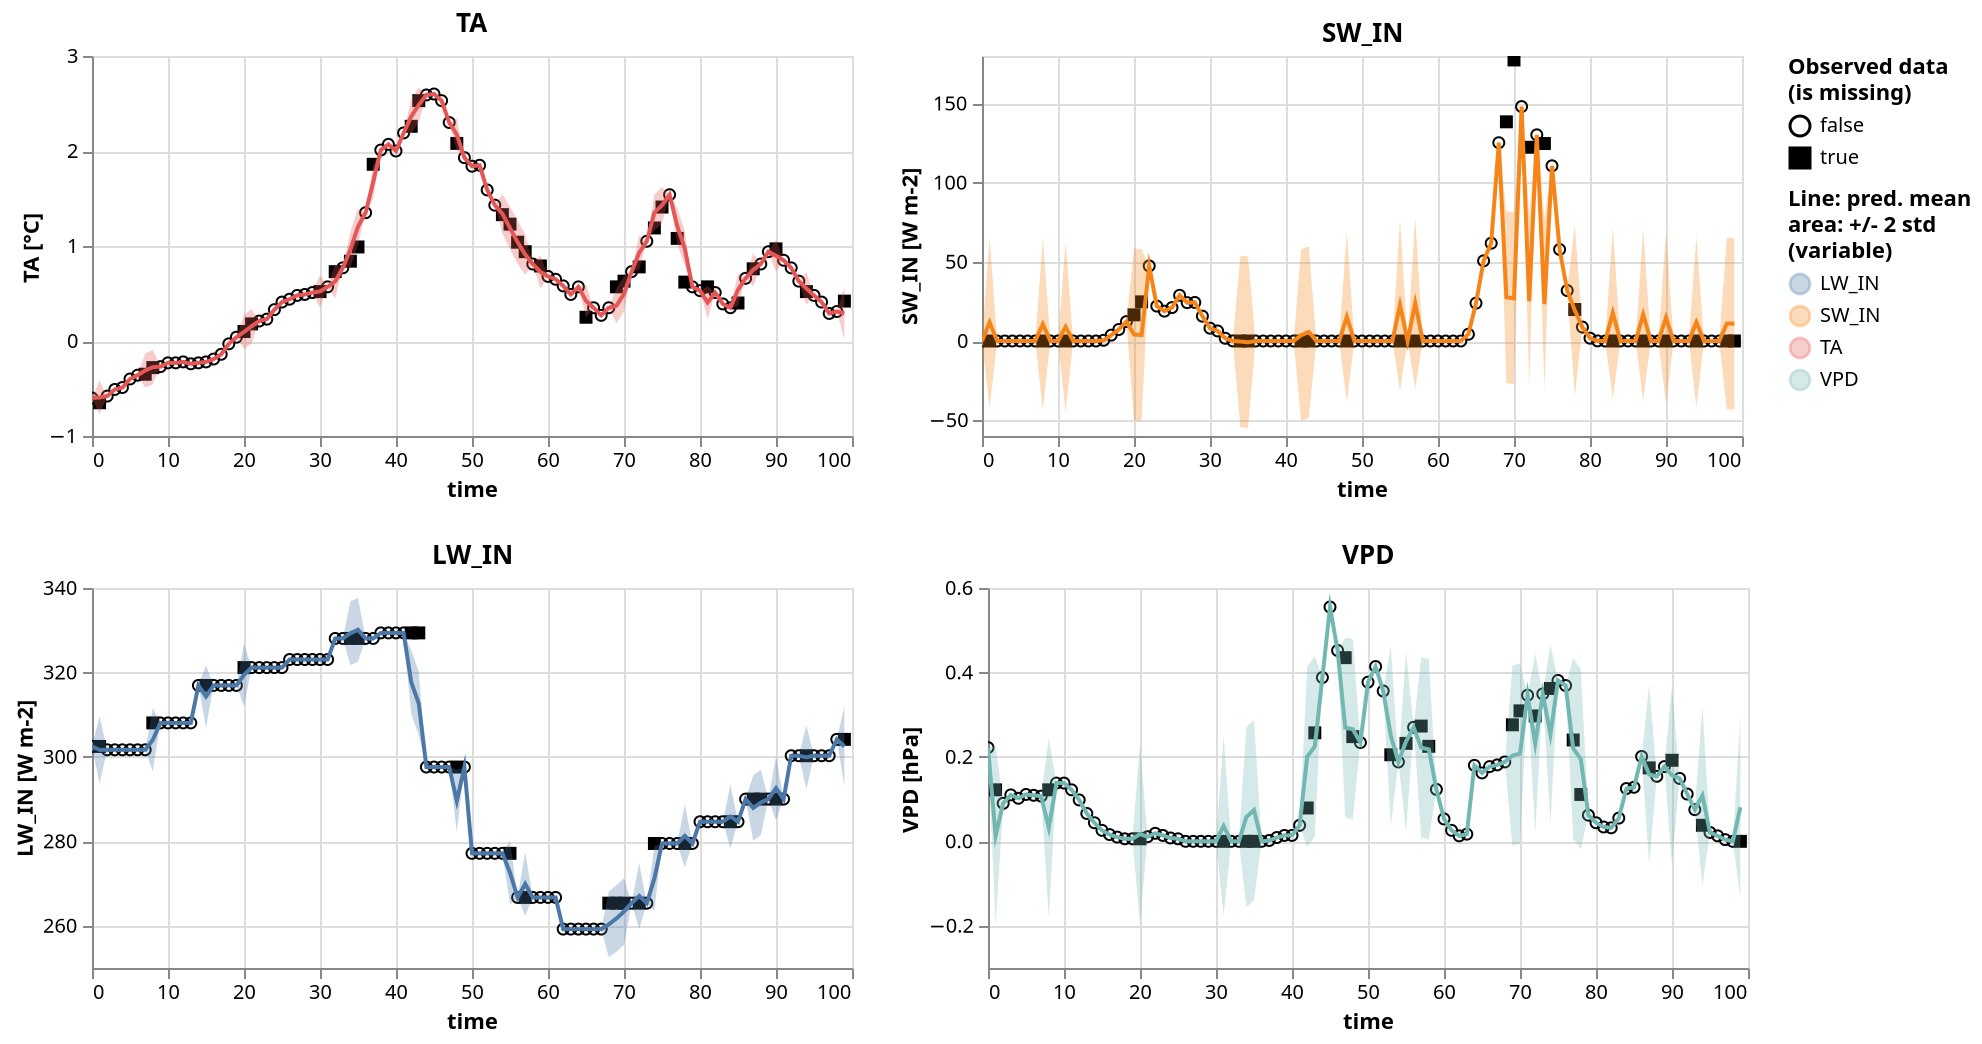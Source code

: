 {"config": {"view": {"continuousWidth": 400, "continuousHeight": 300}}, "vconcat": [{"hconcat": [{"layer": [{"data": {"name": "data-7ddb6c8acd69d0bebb81220e9917bc9d"}, "mark": {"type": "point", "color": "black", "fillOpacity": 1, "strokeWidth": 1}, "encoding": {"fill": {"field": "is_missing", "legend": {"title": ["Observed data", "(is missing)"]}, "scale": {"range": ["#ffffff00", "black"]}, "type": "nominal"}, "shape": {"field": "is_missing", "type": "nominal"}, "x": {"field": "time", "type": "quantitative"}, "y": {"field": "value", "scale": {"zero": false}, "title": "TA [\u00b0C]", "type": "quantitative"}}}, {"layer": [{"mark": "errorband", "encoding": {"color": {"field": "variable", "legend": {"title": ["Line: pred. mean", "area: +/- 2 std", "(variable)"]}, "type": "nominal"}, "tooltip": [{"field": "std", "format": ".4", "type": "quantitative"}, {"field": "mean", "format": ".4", "type": "quantitative"}], "x": {"field": "time", "type": "quantitative"}, "y": {"field": "err_low", "scale": {"zero": false}, "title": "TA [\u00b0C]", "type": "quantitative"}, "y2": {"field": "err_high"}}, "height": 190, "transform": [{"calculate": "datum.mean - 2 * datum.std", "as": "err_low"}, {"calculate": "datum.mean + 2 * datum.std", "as": "err_high"}], "width": 380}, {"mark": "line", "encoding": {"color": {"field": "variable", "type": "nominal"}, "x": {"field": "time", "type": "quantitative"}, "y": {"field": "mean", "scale": {"zero": false}, "title": "TA [\u00b0C]", "type": "quantitative"}}, "selection": {"selector001": {"type": "interval", "bind": "scales", "encodings": ["x"]}}, "title": "TA"}], "data": {"name": "data-5b43a2b4093a61d96d6438f6bebdde5a"}}]}, {"layer": [{"data": {"name": "data-13d9a1913e7d5ca0e6daa2743d9035ec"}, "mark": {"type": "point", "color": "black", "fillOpacity": 1, "strokeWidth": 1}, "encoding": {"fill": {"field": "is_missing", "legend": {"title": ["Observed data", "(is missing)"]}, "scale": {"range": ["#ffffff00", "black"]}, "type": "nominal"}, "shape": {"field": "is_missing", "type": "nominal"}, "x": {"field": "time", "type": "quantitative"}, "y": {"field": "value", "scale": {"zero": false}, "title": "SW_IN [W m-2]", "type": "quantitative"}}}, {"layer": [{"mark": "errorband", "encoding": {"color": {"field": "variable", "legend": {"title": ["Line: pred. mean", "area: +/- 2 std", "(variable)"]}, "type": "nominal"}, "tooltip": [{"field": "std", "format": ".4", "type": "quantitative"}, {"field": "mean", "format": ".4", "type": "quantitative"}], "x": {"field": "time", "type": "quantitative"}, "y": {"field": "err_low", "scale": {"zero": false}, "title": "SW_IN [W m-2]", "type": "quantitative"}, "y2": {"field": "err_high"}}, "height": 190, "transform": [{"calculate": "datum.mean - 2 * datum.std", "as": "err_low"}, {"calculate": "datum.mean + 2 * datum.std", "as": "err_high"}], "width": 380}, {"mark": "line", "encoding": {"color": {"field": "variable", "type": "nominal"}, "x": {"field": "time", "type": "quantitative"}, "y": {"field": "mean", "scale": {"zero": false}, "title": "SW_IN [W m-2]", "type": "quantitative"}}, "selection": {"selector001": {"type": "interval", "bind": "scales", "encodings": ["x"]}}, "title": "SW_IN"}], "data": {"name": "data-0ae4d94bfbe0b3571c0a032dc430d8b4"}}]}]}, {"hconcat": [{"layer": [{"data": {"name": "data-0cfc44eb3d661ca894f25d35aa89f513"}, "mark": {"type": "point", "color": "black", "fillOpacity": 1, "strokeWidth": 1}, "encoding": {"fill": {"field": "is_missing", "legend": {"title": ["Observed data", "(is missing)"]}, "scale": {"range": ["#ffffff00", "black"]}, "type": "nominal"}, "shape": {"field": "is_missing", "type": "nominal"}, "x": {"field": "time", "type": "quantitative"}, "y": {"field": "value", "scale": {"zero": false}, "title": "LW_IN [W m-2]", "type": "quantitative"}}}, {"layer": [{"mark": "errorband", "encoding": {"color": {"field": "variable", "legend": {"title": ["Line: pred. mean", "area: +/- 2 std", "(variable)"]}, "type": "nominal"}, "tooltip": [{"field": "std", "format": ".4", "type": "quantitative"}, {"field": "mean", "format": ".4", "type": "quantitative"}], "x": {"field": "time", "type": "quantitative"}, "y": {"field": "err_low", "scale": {"zero": false}, "title": "LW_IN [W m-2]", "type": "quantitative"}, "y2": {"field": "err_high"}}, "height": 190, "transform": [{"calculate": "datum.mean - 2 * datum.std", "as": "err_low"}, {"calculate": "datum.mean + 2 * datum.std", "as": "err_high"}], "width": 380}, {"mark": "line", "encoding": {"color": {"field": "variable", "type": "nominal"}, "x": {"field": "time", "type": "quantitative"}, "y": {"field": "mean", "scale": {"zero": false}, "title": "LW_IN [W m-2]", "type": "quantitative"}}, "selection": {"selector001": {"type": "interval", "bind": "scales", "encodings": ["x"]}}, "title": "LW_IN"}], "data": {"name": "data-d11eae1355aedaed77dc4459a0767d97"}}]}, {"layer": [{"data": {"name": "data-633214945d49f06f7ae3fda4bafecde0"}, "mark": {"type": "point", "color": "black", "fillOpacity": 1, "strokeWidth": 1}, "encoding": {"fill": {"field": "is_missing", "legend": {"title": ["Observed data", "(is missing)"]}, "scale": {"range": ["#ffffff00", "black"]}, "type": "nominal"}, "shape": {"field": "is_missing", "type": "nominal"}, "x": {"field": "time", "type": "quantitative"}, "y": {"field": "value", "scale": {"zero": false}, "title": "VPD [hPa]", "type": "quantitative"}}}, {"layer": [{"mark": "errorband", "encoding": {"color": {"field": "variable", "legend": {"title": ["Line: pred. mean", "area: +/- 2 std", "(variable)"]}, "type": "nominal"}, "tooltip": [{"field": "std", "format": ".4", "type": "quantitative"}, {"field": "mean", "format": ".4", "type": "quantitative"}], "x": {"field": "time", "type": "quantitative"}, "y": {"field": "err_low", "scale": {"zero": false}, "title": "VPD [hPa]", "type": "quantitative"}, "y2": {"field": "err_high"}}, "height": 190, "transform": [{"calculate": "datum.mean - 2 * datum.std", "as": "err_low"}, {"calculate": "datum.mean + 2 * datum.std", "as": "err_high"}], "width": 380}, {"mark": "line", "encoding": {"color": {"field": "variable", "type": "nominal"}, "x": {"field": "time", "type": "quantitative"}, "y": {"field": "mean", "scale": {"zero": false}, "title": "VPD [hPa]", "type": "quantitative"}}, "selection": {"selector001": {"type": "interval", "bind": "scales", "encodings": ["x"]}}, "title": "VPD"}], "data": {"name": "data-2ba75caa391ef66da4ace74c1d6a53d8"}}]}]}, {"hconcat": []}, {"hconcat": []}, {"hconcat": []}, {"hconcat": []}, {"hconcat": []}, {"hconcat": []}, {"hconcat": []}, {"hconcat": []}, {"hconcat": []}, {"hconcat": []}, {"hconcat": []}, {"hconcat": []}, {"hconcat": []}, {"hconcat": []}, {"hconcat": []}, {"hconcat": []}, {"hconcat": []}, {"hconcat": []}, {"hconcat": []}, {"hconcat": []}, {"hconcat": []}, {"hconcat": []}, {"hconcat": []}, {"hconcat": []}, {"hconcat": []}, {"hconcat": []}, {"hconcat": []}, {"hconcat": []}, {"hconcat": []}, {"hconcat": []}, {"hconcat": []}, {"hconcat": []}, {"hconcat": []}, {"hconcat": []}, {"hconcat": []}, {"hconcat": []}, {"hconcat": []}, {"hconcat": []}, {"hconcat": []}, {"hconcat": []}, {"hconcat": []}, {"hconcat": []}, {"hconcat": []}, {"hconcat": []}, {"hconcat": []}, {"hconcat": []}, {"hconcat": []}, {"hconcat": []}, {"hconcat": []}, {"hconcat": []}, {"hconcat": []}, {"hconcat": []}, {"hconcat": []}, {"hconcat": []}, {"hconcat": []}, {"hconcat": []}, {"hconcat": []}, {"hconcat": []}, {"hconcat": []}, {"hconcat": []}, {"hconcat": []}, {"hconcat": []}, {"hconcat": []}, {"hconcat": []}, {"hconcat": []}, {"hconcat": []}, {"hconcat": []}, {"hconcat": []}, {"hconcat": []}, {"hconcat": []}, {"hconcat": []}, {"hconcat": []}, {"hconcat": []}, {"hconcat": []}, {"hconcat": []}, {"hconcat": []}, {"hconcat": []}, {"hconcat": []}, {"hconcat": []}, {"hconcat": []}, {"hconcat": []}, {"hconcat": []}, {"hconcat": []}, {"hconcat": []}, {"hconcat": []}, {"hconcat": []}, {"hconcat": []}, {"hconcat": []}, {"hconcat": []}, {"hconcat": []}, {"hconcat": []}, {"hconcat": []}, {"hconcat": []}, {"hconcat": []}, {"hconcat": []}, {"hconcat": []}, {"hconcat": []}, {"hconcat": []}, {"hconcat": []}, {"hconcat": []}, {"hconcat": []}, {"hconcat": []}, {"hconcat": []}, {"hconcat": []}, {"hconcat": []}, {"hconcat": []}, {"hconcat": []}, {"hconcat": []}, {"hconcat": []}, {"hconcat": []}, {"hconcat": []}, {"hconcat": []}, {"hconcat": []}, {"hconcat": []}, {"hconcat": []}, {"hconcat": []}, {"hconcat": []}, {"hconcat": []}, {"hconcat": []}, {"hconcat": []}, {"hconcat": []}, {"hconcat": []}, {"hconcat": []}, {"hconcat": []}, {"hconcat": []}, {"hconcat": []}, {"hconcat": []}, {"hconcat": []}, {"hconcat": []}, {"hconcat": []}, {"hconcat": []}, {"hconcat": []}, {"hconcat": []}, {"hconcat": []}, {"hconcat": []}, {"hconcat": []}, {"hconcat": []}, {"hconcat": []}, {"hconcat": []}, {"hconcat": []}, {"hconcat": []}, {"hconcat": []}, {"hconcat": []}, {"hconcat": []}, {"hconcat": []}, {"hconcat": []}, {"hconcat": []}, {"hconcat": []}, {"hconcat": []}, {"hconcat": []}, {"hconcat": []}, {"hconcat": []}, {"hconcat": []}, {"hconcat": []}, {"hconcat": []}, {"hconcat": []}, {"hconcat": []}, {"hconcat": []}, {"hconcat": []}, {"hconcat": []}, {"hconcat": []}, {"hconcat": []}, {"hconcat": []}, {"hconcat": []}, {"hconcat": []}, {"hconcat": []}, {"hconcat": []}, {"hconcat": []}, {"hconcat": []}, {"hconcat": []}, {"hconcat": []}, {"hconcat": []}, {"hconcat": []}, {"hconcat": []}, {"hconcat": []}, {"hconcat": []}, {"hconcat": []}, {"hconcat": []}, {"hconcat": []}, {"hconcat": []}, {"hconcat": []}, {"hconcat": []}, {"hconcat": []}, {"hconcat": []}, {"hconcat": []}, {"hconcat": []}, {"hconcat": []}, {"hconcat": []}, {"hconcat": []}, {"hconcat": []}, {"hconcat": []}, {"hconcat": []}, {"hconcat": []}, {"hconcat": []}, {"hconcat": []}, {"hconcat": []}, {"hconcat": []}, {"hconcat": []}], "$schema": "https://vega.github.io/schema/vega-lite/v4.17.0.json", "datasets": {"data-7ddb6c8acd69d0bebb81220e9917bc9d": [{"time": 0.0, "variable": "TA", "value": -0.6, "is_missing": false}, {"time": 1.0, "variable": "TA", "value": -0.65, "is_missing": true}, {"time": 2.0, "variable": "TA", "value": -0.58, "is_missing": false}, {"time": 3.0, "variable": "TA", "value": -0.51, "is_missing": false}, {"time": 4.0, "variable": "TA", "value": -0.49, "is_missing": false}, {"time": 5.0, "variable": "TA", "value": -0.4, "is_missing": false}, {"time": 6.0, "variable": "TA", "value": -0.36, "is_missing": false}, {"time": 7.0, "variable": "TA", "value": -0.35, "is_missing": true}, {"time": 8.0, "variable": "TA", "value": -0.28, "is_missing": true}, {"time": 9.0, "variable": "TA", "value": -0.27, "is_missing": false}, {"time": 10.0, "variable": "TA", "value": -0.23, "is_missing": false}, {"time": 11.0, "variable": "TA", "value": -0.23, "is_missing": false}, {"time": 12.0, "variable": "TA", "value": -0.22, "is_missing": false}, {"time": 13.0, "variable": "TA", "value": -0.24, "is_missing": false}, {"time": 14.0, "variable": "TA", "value": -0.23, "is_missing": false}, {"time": 15.0, "variable": "TA", "value": -0.22, "is_missing": false}, {"time": 16.0, "variable": "TA", "value": -0.19, "is_missing": false}, {"time": 17.0, "variable": "TA", "value": -0.14, "is_missing": false}, {"time": 18.0, "variable": "TA", "value": -0.03, "is_missing": false}, {"time": 19.0, "variable": "TA", "value": 0.04, "is_missing": false}, {"time": 20.0, "variable": "TA", "value": 0.1, "is_missing": true}, {"time": 21.0, "variable": "TA", "value": 0.18, "is_missing": true}, {"time": 22.0, "variable": "TA", "value": 0.21, "is_missing": false}, {"time": 23.0, "variable": "TA", "value": 0.23, "is_missing": false}, {"time": 24.0, "variable": "TA", "value": 0.33, "is_missing": false}, {"time": 25.0, "variable": "TA", "value": 0.41, "is_missing": false}, {"time": 26.0, "variable": "TA", "value": 0.44, "is_missing": false}, {"time": 27.0, "variable": "TA", "value": 0.48, "is_missing": false}, {"time": 28.0, "variable": "TA", "value": 0.49, "is_missing": false}, {"time": 29.0, "variable": "TA", "value": 0.51, "is_missing": false}, {"time": 30.0, "variable": "TA", "value": 0.52, "is_missing": true}, {"time": 31.0, "variable": "TA", "value": 0.57, "is_missing": false}, {"time": 32.0, "variable": "TA", "value": 0.73, "is_missing": true}, {"time": 33.0, "variable": "TA", "value": 0.77, "is_missing": false}, {"time": 34.0, "variable": "TA", "value": 0.84, "is_missing": true}, {"time": 35.0, "variable": "TA", "value": 0.99, "is_missing": true}, {"time": 36.0, "variable": "TA", "value": 1.35, "is_missing": false}, {"time": 37.0, "variable": "TA", "value": 1.86, "is_missing": true}, {"time": 38.0, "variable": "TA", "value": 2.01, "is_missing": false}, {"time": 39.0, "variable": "TA", "value": 2.07, "is_missing": false}, {"time": 40.0, "variable": "TA", "value": 2.0, "is_missing": false}, {"time": 41.0, "variable": "TA", "value": 2.19, "is_missing": false}, {"time": 42.0, "variable": "TA", "value": 2.26, "is_missing": true}, {"time": 43.0, "variable": "TA", "value": 2.53, "is_missing": true}, {"time": 44.0, "variable": "TA", "value": 2.59, "is_missing": false}, {"time": 45.0, "variable": "TA", "value": 2.6, "is_missing": false}, {"time": 46.0, "variable": "TA", "value": 2.53, "is_missing": false}, {"time": 47.0, "variable": "TA", "value": 2.3, "is_missing": false}, {"time": 48.0, "variable": "TA", "value": 2.08, "is_missing": true}, {"time": 49.0, "variable": "TA", "value": 1.93, "is_missing": false}, {"time": 50.0, "variable": "TA", "value": 1.84, "is_missing": false}, {"time": 51.0, "variable": "TA", "value": 1.85, "is_missing": false}, {"time": 52.0, "variable": "TA", "value": 1.59, "is_missing": false}, {"time": 53.0, "variable": "TA", "value": 1.43, "is_missing": false}, {"time": 54.0, "variable": "TA", "value": 1.33, "is_missing": true}, {"time": 55.0, "variable": "TA", "value": 1.23, "is_missing": true}, {"time": 56.0, "variable": "TA", "value": 1.04, "is_missing": true}, {"time": 57.0, "variable": "TA", "value": 0.94, "is_missing": true}, {"time": 58.0, "variable": "TA", "value": 0.81, "is_missing": false}, {"time": 59.0, "variable": "TA", "value": 0.79, "is_missing": true}, {"time": 60.0, "variable": "TA", "value": 0.68, "is_missing": false}, {"time": 61.0, "variable": "TA", "value": 0.65, "is_missing": false}, {"time": 62.0, "variable": "TA", "value": 0.58, "is_missing": false}, {"time": 63.0, "variable": "TA", "value": 0.49, "is_missing": false}, {"time": 64.0, "variable": "TA", "value": 0.57, "is_missing": false}, {"time": 65.0, "variable": "TA", "value": 0.25, "is_missing": true}, {"time": 66.0, "variable": "TA", "value": 0.35, "is_missing": false}, {"time": 67.0, "variable": "TA", "value": 0.27, "is_missing": false}, {"time": 68.0, "variable": "TA", "value": 0.35, "is_missing": false}, {"time": 69.0, "variable": "TA", "value": 0.57, "is_missing": true}, {"time": 70.0, "variable": "TA", "value": 0.63, "is_missing": true}, {"time": 71.0, "variable": "TA", "value": 0.73, "is_missing": false}, {"time": 72.0, "variable": "TA", "value": 0.78, "is_missing": true}, {"time": 73.0, "variable": "TA", "value": 1.05, "is_missing": false}, {"time": 74.0, "variable": "TA", "value": 1.19, "is_missing": true}, {"time": 75.0, "variable": "TA", "value": 1.41, "is_missing": true}, {"time": 76.0, "variable": "TA", "value": 1.54, "is_missing": false}, {"time": 77.0, "variable": "TA", "value": 1.08, "is_missing": true}, {"time": 78.0, "variable": "TA", "value": 0.62, "is_missing": true}, {"time": 79.0, "variable": "TA", "value": 0.57, "is_missing": false}, {"time": 80.0, "variable": "TA", "value": 0.53, "is_missing": false}, {"time": 81.0, "variable": "TA", "value": 0.57, "is_missing": true}, {"time": 82.0, "variable": "TA", "value": 0.51, "is_missing": false}, {"time": 83.0, "variable": "TA", "value": 0.39, "is_missing": false}, {"time": 84.0, "variable": "TA", "value": 0.35, "is_missing": false}, {"time": 85.0, "variable": "TA", "value": 0.4, "is_missing": true}, {"time": 86.0, "variable": "TA", "value": 0.66, "is_missing": false}, {"time": 87.0, "variable": "TA", "value": 0.76, "is_missing": true}, {"time": 88.0, "variable": "TA", "value": 0.81, "is_missing": false}, {"time": 89.0, "variable": "TA", "value": 0.94, "is_missing": false}, {"time": 90.0, "variable": "TA", "value": 0.97, "is_missing": true}, {"time": 91.0, "variable": "TA", "value": 0.85, "is_missing": false}, {"time": 92.0, "variable": "TA", "value": 0.77, "is_missing": false}, {"time": 93.0, "variable": "TA", "value": 0.63, "is_missing": false}, {"time": 94.0, "variable": "TA", "value": 0.52, "is_missing": true}, {"time": 95.0, "variable": "TA", "value": 0.48, "is_missing": false}, {"time": 96.0, "variable": "TA", "value": 0.41, "is_missing": false}, {"time": 97.0, "variable": "TA", "value": 0.29, "is_missing": false}, {"time": 98.0, "variable": "TA", "value": 0.31, "is_missing": false}, {"time": 99.0, "variable": "TA", "value": 0.42, "is_missing": true}], "data-5b43a2b4093a61d96d6438f6bebdde5a": [{"time": 0.0, "variable": "TA", "mean": -0.6, "std": null}, {"time": 2.0, "variable": "TA", "mean": -0.58, "std": null}, {"time": 3.0, "variable": "TA", "mean": -0.51, "std": null}, {"time": 4.0, "variable": "TA", "mean": -0.49, "std": null}, {"time": 5.0, "variable": "TA", "mean": -0.4, "std": null}, {"time": 6.0, "variable": "TA", "mean": -0.36, "std": null}, {"time": 9.0, "variable": "TA", "mean": -0.27, "std": null}, {"time": 10.0, "variable": "TA", "mean": -0.23, "std": null}, {"time": 12.0, "variable": "TA", "mean": -0.22, "std": null}, {"time": 13.0, "variable": "TA", "mean": -0.24, "std": null}, {"time": 14.0, "variable": "TA", "mean": -0.23, "std": null}, {"time": 16.0, "variable": "TA", "mean": -0.19, "std": null}, {"time": 17.0, "variable": "TA", "mean": -0.14, "std": null}, {"time": 18.0, "variable": "TA", "mean": -0.03, "std": null}, {"time": 19.0, "variable": "TA", "mean": 0.04, "std": null}, {"time": 22.0, "variable": "TA", "mean": 0.21, "std": null}, {"time": 23.0, "variable": "TA", "mean": 0.23, "std": null}, {"time": 24.0, "variable": "TA", "mean": 0.33, "std": null}, {"time": 25.0, "variable": "TA", "mean": 0.41, "std": null}, {"time": 26.0, "variable": "TA", "mean": 0.44, "std": null}, {"time": 27.0, "variable": "TA", "mean": 0.48, "std": null}, {"time": 28.0, "variable": "TA", "mean": 0.49, "std": null}, {"time": 29.0, "variable": "TA", "mean": 0.51, "std": null}, {"time": 33.0, "variable": "TA", "mean": 0.77, "std": null}, {"time": 36.0, "variable": "TA", "mean": 1.35, "std": null}, {"time": 38.0, "variable": "TA", "mean": 2.01, "std": null}, {"time": 39.0, "variable": "TA", "mean": 2.07, "std": null}, {"time": 40.0, "variable": "TA", "mean": 2.0, "std": null}, {"time": 41.0, "variable": "TA", "mean": 2.19, "std": null}, {"time": 44.0, "variable": "TA", "mean": 2.59, "std": null}, {"time": 45.0, "variable": "TA", "mean": 2.6, "std": null}, {"time": 46.0, "variable": "TA", "mean": 2.53, "std": null}, {"time": 49.0, "variable": "TA", "mean": 1.93, "std": null}, {"time": 50.0, "variable": "TA", "mean": 1.84, "std": null}, {"time": 51.0, "variable": "TA", "mean": 1.85, "std": null}, {"time": 52.0, "variable": "TA", "mean": 1.59, "std": null}, {"time": 60.0, "variable": "TA", "mean": 0.68, "std": null}, {"time": 61.0, "variable": "TA", "mean": 0.65, "std": null}, {"time": 62.0, "variable": "TA", "mean": 0.58, "std": null}, {"time": 63.0, "variable": "TA", "mean": 0.49, "std": null}, {"time": 64.0, "variable": "TA", "mean": 0.57, "std": null}, {"time": 66.0, "variable": "TA", "mean": 0.35, "std": null}, {"time": 67.0, "variable": "TA", "mean": 0.27, "std": null}, {"time": 71.0, "variable": "TA", "mean": 0.73, "std": null}, {"time": 73.0, "variable": "TA", "mean": 1.05, "std": null}, {"time": 76.0, "variable": "TA", "mean": 1.54, "std": null}, {"time": 79.0, "variable": "TA", "mean": 0.57, "std": null}, {"time": 80.0, "variable": "TA", "mean": 0.53, "std": null}, {"time": 82.0, "variable": "TA", "mean": 0.51, "std": null}, {"time": 86.0, "variable": "TA", "mean": 0.66, "std": null}, {"time": 89.0, "variable": "TA", "mean": 0.94, "std": null}, {"time": 91.0, "variable": "TA", "mean": 0.85, "std": null}, {"time": 92.0, "variable": "TA", "mean": 0.77, "std": null}, {"time": 93.0, "variable": "TA", "mean": 0.63, "std": null}, {"time": 95.0, "variable": "TA", "mean": 0.48, "std": null}, {"time": 96.0, "variable": "TA", "mean": 0.41, "std": null}, {"time": 97.0, "variable": "TA", "mean": 0.29, "std": null}, {"time": 1.0, "variable": "TA", "mean": -0.5946496725082397, "std": 0.08959794044494629}, {"time": 7.0, "variable": "TA", "mean": -0.310651957988739, "std": 0.09070253372192383}, {"time": 8.0, "variable": "TA", "mean": -0.2754446864128113, "std": 0.09047571569681168}, {"time": 11.0, "variable": "TA", "mean": -0.23000001907348633, "std": 0.0}, {"time": 15.0, "variable": "TA", "mean": -0.21999996900558472, "std": 0.0}, {"time": 20.0, "variable": "TA", "mean": 0.09505301713943481, "std": 0.09026407450437546}, {"time": 21.0, "variable": "TA", "mean": 0.1554652452468872, "std": 0.09027198702096939}, {"time": 30.0, "variable": "TA", "mean": 0.5218348503112793, "std": 0.08758135885000229}, {"time": 31.0, "variable": "TA", "mean": 0.5699999928474426, "std": 0.0}, {"time": 32.0, "variable": "TA", "mean": 0.6269514560699463, "std": 0.09025464951992035}, {"time": 34.0, "variable": "TA", "mean": 0.9628274440765381, "std": 0.09424548596143723}, {"time": 35.0, "variable": "TA", "mean": 1.2035808563232422, "std": 0.09432799369096756}, {"time": 37.0, "variable": "TA", "mean": 1.6742703914642334, "std": 0.08887828886508942}, {"time": 42.0, "variable": "TA", "mean": 2.362741470336914, "std": 0.09099273383617401}, {"time": 43.0, "variable": "TA", "mean": 2.486705780029297, "std": 0.09101731330156326}, {"time": 47.0, "variable": "TA", "mean": 2.299999952316284, "std": 0.0}, {"time": 48.0, "variable": "TA", "mean": 2.1726632118225098, "std": 0.08605282008647919}, {"time": 53.0, "variable": "TA", "mean": 1.4299999475479126, "std": 0.0}, {"time": 54.0, "variable": "TA", "mean": 1.3393869400024414, "std": 0.1032206267118454}, {"time": 55.0, "variable": "TA", "mean": 1.1885249614715576, "std": 0.1128954142332077}, {"time": 56.0, "variable": "TA", "mean": 1.0408682823181152, "std": 0.11420127749443054}, {"time": 57.0, "variable": "TA", "mean": 0.9103684425354004, "std": 0.10689529031515121}, {"time": 58.0, "variable": "TA", "mean": 0.8100000023841858, "std": 0.0}, {"time": 59.0, "variable": "TA", "mean": 0.7277389168739319, "std": 0.08899091929197311}, {"time": 65.0, "variable": "TA", "mean": 0.4224695861339569, "std": 0.08611928671598434}, {"time": 68.0, "variable": "TA", "mean": 0.3499999940395355, "std": 0.0}, {"time": 69.0, "variable": "TA", "mean": 0.37105032801628113, "std": 0.09210439771413803}, {"time": 70.0, "variable": "TA", "mean": 0.49582603573799133, "std": 0.09387731552124023}, {"time": 72.0, "variable": "TA", "mean": 0.9294683933258057, "std": 0.09122162312269211}, {"time": 74.0, "variable": "TA", "mean": 1.3526015281677246, "std": 0.09465751051902771}, {"time": 75.0, "variable": "TA", "mean": 1.4299719333648682, "std": 0.09603846818208694}, {"time": 77.0, "variable": "TA", "mean": 1.2100939750671387, "std": 0.09462790936231613}, {"time": 78.0, "variable": "TA", "mean": 0.972995400428772, "std": 0.09190469980239868}, {"time": 81.0, "variable": "TA", "mean": 0.40536218881607056, "std": 0.08599993586540222}, {"time": 83.0, "variable": "TA", "mean": 0.38999998569488525, "std": 0.0}, {"time": 84.0, "variable": "TA", "mean": 0.3499999940395355, "std": 0.0}, {"time": 85.0, "variable": "TA", "mean": 0.5392221212387085, "std": 0.0876099169254303}, {"time": 87.0, "variable": "TA", "mean": 0.7490594387054443, "std": 0.08777337521314621}, {"time": 88.0, "variable": "TA", "mean": 0.8100000023841858, "std": 0.0}, {"time": 90.0, "variable": "TA", "mean": 0.896609902381897, "std": 0.08600720018148422}, {"time": 94.0, "variable": "TA", "mean": 0.5518884062767029, "std": 0.08633171766996384}, {"time": 98.0, "variable": "TA", "mean": 0.3100000023841858, "std": 0.0}, {"time": 99.0, "variable": "TA", "mean": 0.2908896803855896, "std": 0.1381641924381256}], "data-13d9a1913e7d5ca0e6daa2743d9035ec": [{"time": 0.0, "variable": "SW_IN", "value": 0.0, "is_missing": false}, {"time": 1.0, "variable": "SW_IN", "value": 0.0, "is_missing": true}, {"time": 2.0, "variable": "SW_IN", "value": 0.0, "is_missing": false}, {"time": 3.0, "variable": "SW_IN", "value": 0.0, "is_missing": false}, {"time": 4.0, "variable": "SW_IN", "value": 0.0, "is_missing": false}, {"time": 5.0, "variable": "SW_IN", "value": 0.0, "is_missing": false}, {"time": 6.0, "variable": "SW_IN", "value": 0.0, "is_missing": false}, {"time": 7.0, "variable": "SW_IN", "value": 0.0, "is_missing": false}, {"time": 8.0, "variable": "SW_IN", "value": 0.0, "is_missing": true}, {"time": 9.0, "variable": "SW_IN", "value": 0.0, "is_missing": false}, {"time": 10.0, "variable": "SW_IN", "value": 0.0, "is_missing": false}, {"time": 11.0, "variable": "SW_IN", "value": 0.0, "is_missing": true}, {"time": 12.0, "variable": "SW_IN", "value": 0.0, "is_missing": false}, {"time": 13.0, "variable": "SW_IN", "value": 0.0, "is_missing": false}, {"time": 14.0, "variable": "SW_IN", "value": 0.0, "is_missing": false}, {"time": 15.0, "variable": "SW_IN", "value": 0.0, "is_missing": false}, {"time": 16.0, "variable": "SW_IN", "value": 0.45, "is_missing": false}, {"time": 17.0, "variable": "SW_IN", "value": 3.7, "is_missing": false}, {"time": 18.0, "variable": "SW_IN", "value": 7.26, "is_missing": false}, {"time": 19.0, "variable": "SW_IN", "value": 12.24, "is_missing": false}, {"time": 20.0, "variable": "SW_IN", "value": 16.51, "is_missing": true}, {"time": 21.0, "variable": "SW_IN", "value": 24.73, "is_missing": true}, {"time": 22.0, "variable": "SW_IN", "value": 47.42, "is_missing": false}, {"time": 23.0, "variable": "SW_IN", "value": 22.05, "is_missing": false}, {"time": 24.0, "variable": "SW_IN", "value": 18.86, "is_missing": false}, {"time": 25.0, "variable": "SW_IN", "value": 21.1, "is_missing": false}, {"time": 26.0, "variable": "SW_IN", "value": 28.87, "is_missing": false}, {"time": 27.0, "variable": "SW_IN", "value": 24.22, "is_missing": false}, {"time": 28.0, "variable": "SW_IN", "value": 24.35, "is_missing": false}, {"time": 29.0, "variable": "SW_IN", "value": 15.68, "is_missing": false}, {"time": 30.0, "variable": "SW_IN", "value": 8.09, "is_missing": false}, {"time": 31.0, "variable": "SW_IN", "value": 6.37, "is_missing": false}, {"time": 32.0, "variable": "SW_IN", "value": 1.72, "is_missing": false}, {"time": 33.0, "variable": "SW_IN", "value": 0.06, "is_missing": false}, {"time": 34.0, "variable": "SW_IN", "value": 0.0, "is_missing": true}, {"time": 35.0, "variable": "SW_IN", "value": 0.0, "is_missing": true}, {"time": 36.0, "variable": "SW_IN", "value": 0.0, "is_missing": false}, {"time": 37.0, "variable": "SW_IN", "value": 0.0, "is_missing": false}, {"time": 38.0, "variable": "SW_IN", "value": 0.0, "is_missing": false}, {"time": 39.0, "variable": "SW_IN", "value": 0.0, "is_missing": false}, {"time": 40.0, "variable": "SW_IN", "value": 0.0, "is_missing": false}, {"time": 41.0, "variable": "SW_IN", "value": 0.0, "is_missing": false}, {"time": 42.0, "variable": "SW_IN", "value": 0.0, "is_missing": true}, {"time": 43.0, "variable": "SW_IN", "value": 0.0, "is_missing": true}, {"time": 44.0, "variable": "SW_IN", "value": 0.0, "is_missing": false}, {"time": 45.0, "variable": "SW_IN", "value": 0.0, "is_missing": false}, {"time": 46.0, "variable": "SW_IN", "value": 0.0, "is_missing": false}, {"time": 47.0, "variable": "SW_IN", "value": 0.0, "is_missing": false}, {"time": 48.0, "variable": "SW_IN", "value": 0.0, "is_missing": true}, {"time": 49.0, "variable": "SW_IN", "value": 0.0, "is_missing": false}, {"time": 50.0, "variable": "SW_IN", "value": 0.0, "is_missing": false}, {"time": 51.0, "variable": "SW_IN", "value": 0.0, "is_missing": false}, {"time": 52.0, "variable": "SW_IN", "value": 0.0, "is_missing": false}, {"time": 53.0, "variable": "SW_IN", "value": 0.0, "is_missing": false}, {"time": 54.0, "variable": "SW_IN", "value": 0.0, "is_missing": false}, {"time": 55.0, "variable": "SW_IN", "value": 0.0, "is_missing": true}, {"time": 56.0, "variable": "SW_IN", "value": 0.0, "is_missing": false}, {"time": 57.0, "variable": "SW_IN", "value": 0.0, "is_missing": true}, {"time": 58.0, "variable": "SW_IN", "value": 0.0, "is_missing": false}, {"time": 59.0, "variable": "SW_IN", "value": 0.0, "is_missing": false}, {"time": 60.0, "variable": "SW_IN", "value": 0.0, "is_missing": false}, {"time": 61.0, "variable": "SW_IN", "value": 0.0, "is_missing": false}, {"time": 62.0, "variable": "SW_IN", "value": 0.0, "is_missing": false}, {"time": 63.0, "variable": "SW_IN", "value": 0.0, "is_missing": false}, {"time": 64.0, "variable": "SW_IN", "value": 4.27, "is_missing": false}, {"time": 65.0, "variable": "SW_IN", "value": 23.9, "is_missing": false}, {"time": 66.0, "variable": "SW_IN", "value": 50.61, "is_missing": false}, {"time": 67.0, "variable": "SW_IN", "value": 61.76, "is_missing": false}, {"time": 68.0, "variable": "SW_IN", "value": 125.24, "is_missing": false}, {"time": 69.0, "variable": "SW_IN", "value": 138.43, "is_missing": true}, {"time": 70.0, "variable": "SW_IN", "value": 177.5, "is_missing": true}, {"time": 71.0, "variable": "SW_IN", "value": 148.06, "is_missing": false}, {"time": 72.0, "variable": "SW_IN", "value": 122.37, "is_missing": true}, {"time": 73.0, "variable": "SW_IN", "value": 130.21, "is_missing": false}, {"time": 74.0, "variable": "SW_IN", "value": 124.73, "is_missing": true}, {"time": 75.0, "variable": "SW_IN", "value": 110.65, "is_missing": false}, {"time": 76.0, "variable": "SW_IN", "value": 57.81, "is_missing": false}, {"time": 77.0, "variable": "SW_IN", "value": 31.87, "is_missing": false}, {"time": 78.0, "variable": "SW_IN", "value": 19.89, "is_missing": true}, {"time": 79.0, "variable": "SW_IN", "value": 8.8, "is_missing": false}, {"time": 80.0, "variable": "SW_IN", "value": 1.78, "is_missing": false}, {"time": 81.0, "variable": "SW_IN", "value": 0.06, "is_missing": false}, {"time": 82.0, "variable": "SW_IN", "value": 0.0, "is_missing": false}, {"time": 83.0, "variable": "SW_IN", "value": 0.0, "is_missing": true}, {"time": 84.0, "variable": "SW_IN", "value": 0.0, "is_missing": false}, {"time": 85.0, "variable": "SW_IN", "value": 0.0, "is_missing": false}, {"time": 86.0, "variable": "SW_IN", "value": 0.0, "is_missing": false}, {"time": 87.0, "variable": "SW_IN", "value": 0.0, "is_missing": true}, {"time": 88.0, "variable": "SW_IN", "value": 0.0, "is_missing": false}, {"time": 89.0, "variable": "SW_IN", "value": 0.0, "is_missing": false}, {"time": 90.0, "variable": "SW_IN", "value": 0.0, "is_missing": true}, {"time": 91.0, "variable": "SW_IN", "value": 0.0, "is_missing": false}, {"time": 92.0, "variable": "SW_IN", "value": 0.0, "is_missing": false}, {"time": 93.0, "variable": "SW_IN", "value": 0.0, "is_missing": false}, {"time": 94.0, "variable": "SW_IN", "value": 0.0, "is_missing": true}, {"time": 95.0, "variable": "SW_IN", "value": 0.0, "is_missing": false}, {"time": 96.0, "variable": "SW_IN", "value": 0.0, "is_missing": false}, {"time": 97.0, "variable": "SW_IN", "value": 0.0, "is_missing": false}, {"time": 98.0, "variable": "SW_IN", "value": 0.0, "is_missing": true}, {"time": 99.0, "variable": "SW_IN", "value": 0.0, "is_missing": true}], "data-0ae4d94bfbe0b3571c0a032dc430d8b4": [{"time": 0.0, "variable": "SW_IN", "mean": 0.0, "std": null}, {"time": 2.0, "variable": "SW_IN", "mean": 0.0, "std": null}, {"time": 3.0, "variable": "SW_IN", "mean": 0.0, "std": null}, {"time": 4.0, "variable": "SW_IN", "mean": 0.0, "std": null}, {"time": 5.0, "variable": "SW_IN", "mean": 0.0, "std": null}, {"time": 6.0, "variable": "SW_IN", "mean": 0.0, "std": null}, {"time": 9.0, "variable": "SW_IN", "mean": 0.0, "std": null}, {"time": 10.0, "variable": "SW_IN", "mean": 0.0, "std": null}, {"time": 12.0, "variable": "SW_IN", "mean": 0.0, "std": null}, {"time": 13.0, "variable": "SW_IN", "mean": 0.0, "std": null}, {"time": 14.0, "variable": "SW_IN", "mean": 0.0, "std": null}, {"time": 16.0, "variable": "SW_IN", "mean": 0.45, "std": null}, {"time": 17.0, "variable": "SW_IN", "mean": 3.7, "std": null}, {"time": 18.0, "variable": "SW_IN", "mean": 7.26, "std": null}, {"time": 19.0, "variable": "SW_IN", "mean": 12.24, "std": null}, {"time": 22.0, "variable": "SW_IN", "mean": 47.42, "std": null}, {"time": 23.0, "variable": "SW_IN", "mean": 22.05, "std": null}, {"time": 24.0, "variable": "SW_IN", "mean": 18.86, "std": null}, {"time": 25.0, "variable": "SW_IN", "mean": 21.1, "std": null}, {"time": 26.0, "variable": "SW_IN", "mean": 28.87, "std": null}, {"time": 27.0, "variable": "SW_IN", "mean": 24.22, "std": null}, {"time": 28.0, "variable": "SW_IN", "mean": 24.35, "std": null}, {"time": 29.0, "variable": "SW_IN", "mean": 15.68, "std": null}, {"time": 33.0, "variable": "SW_IN", "mean": 0.06, "std": null}, {"time": 36.0, "variable": "SW_IN", "mean": 0.0, "std": null}, {"time": 38.0, "variable": "SW_IN", "mean": 0.0, "std": null}, {"time": 39.0, "variable": "SW_IN", "mean": 0.0, "std": null}, {"time": 40.0, "variable": "SW_IN", "mean": 0.0, "std": null}, {"time": 41.0, "variable": "SW_IN", "mean": 0.0, "std": null}, {"time": 44.0, "variable": "SW_IN", "mean": 0.0, "std": null}, {"time": 45.0, "variable": "SW_IN", "mean": 0.0, "std": null}, {"time": 46.0, "variable": "SW_IN", "mean": 0.0, "std": null}, {"time": 49.0, "variable": "SW_IN", "mean": 0.0, "std": null}, {"time": 50.0, "variable": "SW_IN", "mean": 0.0, "std": null}, {"time": 51.0, "variable": "SW_IN", "mean": 0.0, "std": null}, {"time": 52.0, "variable": "SW_IN", "mean": 0.0, "std": null}, {"time": 60.0, "variable": "SW_IN", "mean": 0.0, "std": null}, {"time": 61.0, "variable": "SW_IN", "mean": 0.0, "std": null}, {"time": 62.0, "variable": "SW_IN", "mean": 0.0, "std": null}, {"time": 63.0, "variable": "SW_IN", "mean": 0.0, "std": null}, {"time": 64.0, "variable": "SW_IN", "mean": 4.27, "std": null}, {"time": 66.0, "variable": "SW_IN", "mean": 50.61, "std": null}, {"time": 67.0, "variable": "SW_IN", "mean": 61.76, "std": null}, {"time": 71.0, "variable": "SW_IN", "mean": 148.06, "std": null}, {"time": 73.0, "variable": "SW_IN", "mean": 130.21, "std": null}, {"time": 76.0, "variable": "SW_IN", "mean": 57.81, "std": null}, {"time": 79.0, "variable": "SW_IN", "mean": 8.8, "std": null}, {"time": 80.0, "variable": "SW_IN", "mean": 1.78, "std": null}, {"time": 82.0, "variable": "SW_IN", "mean": 0.0, "std": null}, {"time": 86.0, "variable": "SW_IN", "mean": 0.0, "std": null}, {"time": 89.0, "variable": "SW_IN", "mean": 0.0, "std": null}, {"time": 91.0, "variable": "SW_IN", "mean": 0.0, "std": null}, {"time": 92.0, "variable": "SW_IN", "mean": 0.0, "std": null}, {"time": 93.0, "variable": "SW_IN", "mean": 0.0, "std": null}, {"time": 95.0, "variable": "SW_IN", "mean": 0.0, "std": null}, {"time": 96.0, "variable": "SW_IN", "mean": 0.0, "std": null}, {"time": 97.0, "variable": "SW_IN", "mean": 0.0, "std": null}, {"time": 1.0, "variable": "SW_IN", "mean": 11.772954940795898, "std": 27.103673934936523}, {"time": 7.0, "variable": "SW_IN", "mean": 0.0, "std": 0.0}, {"time": 8.0, "variable": "SW_IN", "mean": 10.6289644241333, "std": 27.09720230102539}, {"time": 11.0, "variable": "SW_IN", "mean": 8.915459632873535, "std": 27.096698760986328}, {"time": 15.0, "variable": "SW_IN", "mean": 0.0, "std": 0.0}, {"time": 20.0, "variable": "SW_IN", "mean": 4.125975608825684, "std": 27.097015380859375}, {"time": 21.0, "variable": "SW_IN", "mean": 3.784916877746582, "std": 27.09684944152832}, {"time": 30.0, "variable": "SW_IN", "mean": 8.09000015258789, "std": 0.0}, {"time": 31.0, "variable": "SW_IN", "mean": 6.369999885559082, "std": 0.0}, {"time": 32.0, "variable": "SW_IN", "mean": 1.7200002670288086, "std": 0.0}, {"time": 34.0, "variable": "SW_IN", "mean": -0.35001373291015625, "std": 27.098350524902344}, {"time": 35.0, "variable": "SW_IN", "mean": -0.8080959320068359, "std": 27.09830665588379}, {"time": 37.0, "variable": "SW_IN", "mean": 0.0, "std": 0.0}, {"time": 42.0, "variable": "SW_IN", "mean": 3.673232078552246, "std": 27.098323822021484}, {"time": 43.0, "variable": "SW_IN", "mean": 5.712071418762207, "std": 27.098453521728516}, {"time": 47.0, "variable": "SW_IN", "mean": 0.0, "std": 0.0}, {"time": 48.0, "variable": "SW_IN", "mean": 15.313390731811523, "std": 27.097082138061523}, {"time": 53.0, "variable": "SW_IN", "mean": 0.0, "std": 0.0}, {"time": 54.0, "variable": "SW_IN", "mean": 0.0, "std": 0.0}, {"time": 55.0, "variable": "SW_IN", "mean": 22.772985458374023, "std": 27.097978591918945}, {"time": 56.0, "variable": "SW_IN", "mean": 0.0, "std": 0.0}, {"time": 57.0, "variable": "SW_IN", "mean": 24.011302947998047, "std": 27.098018646240234}, {"time": 58.0, "variable": "SW_IN", "mean": 0.0, "std": 0.0}, {"time": 59.0, "variable": "SW_IN", "mean": 0.0, "std": 0.0}, {"time": 65.0, "variable": "SW_IN", "mean": 23.899999618530273, "std": 0.0}, {"time": 68.0, "variable": "SW_IN", "mean": 125.23999786376953, "std": 0.0}, {"time": 69.0, "variable": "SW_IN", "mean": 27.64076805114746, "std": 27.10224723815918}, {"time": 70.0, "variable": "SW_IN", "mean": 26.900726318359375, "std": 27.10272979736328}, {"time": 72.0, "variable": "SW_IN", "mean": 25.165475845336914, "std": 27.1015682220459}, {"time": 74.0, "variable": "SW_IN", "mean": 23.246280670166016, "std": 27.099332809448242}, {"time": 75.0, "variable": "SW_IN", "mean": 110.6500015258789, "std": 0.0}, {"time": 77.0, "variable": "SW_IN", "mean": 31.8700008392334, "std": 0.0}, {"time": 78.0, "variable": "SW_IN", "mean": 19.31802749633789, "std": 27.097463607788086}, {"time": 81.0, "variable": "SW_IN", "mean": 0.06000041961669922, "std": 0.0}, {"time": 83.0, "variable": "SW_IN", "mean": 17.792861938476562, "std": 27.09750747680664}, {"time": 84.0, "variable": "SW_IN", "mean": 0.0, "std": 0.0}, {"time": 85.0, "variable": "SW_IN", "mean": 0.0, "std": 0.0}, {"time": 87.0, "variable": "SW_IN", "mean": 16.722820281982422, "std": 27.100509643554688}, {"time": 88.0, "variable": "SW_IN", "mean": 0.0, "std": 0.0}, {"time": 90.0, "variable": "SW_IN", "mean": 14.719022750854492, "std": 27.09961700439453}, {"time": 94.0, "variable": "SW_IN", "mean": 11.902131080627441, "std": 27.098346710205078}, {"time": 98.0, "variable": "SW_IN", "mean": 10.964997291564941, "std": 27.10762596130371}, {"time": 99.0, "variable": "SW_IN", "mean": 10.981712341308594, "std": 27.123533248901367}], "data-0cfc44eb3d661ca894f25d35aa89f513": [{"time": 0.0, "variable": "LW_IN", "value": 302.475, "is_missing": false}, {"time": 1.0, "variable": "LW_IN", "value": 302.475, "is_missing": true}, {"time": 2.0, "variable": "LW_IN", "value": 301.677, "is_missing": false}, {"time": 3.0, "variable": "LW_IN", "value": 301.677, "is_missing": false}, {"time": 4.0, "variable": "LW_IN", "value": 301.677, "is_missing": false}, {"time": 5.0, "variable": "LW_IN", "value": 301.677, "is_missing": false}, {"time": 6.0, "variable": "LW_IN", "value": 301.677, "is_missing": false}, {"time": 7.0, "variable": "LW_IN", "value": 301.677, "is_missing": false}, {"time": 8.0, "variable": "LW_IN", "value": 308.046, "is_missing": true}, {"time": 9.0, "variable": "LW_IN", "value": 308.046, "is_missing": false}, {"time": 10.0, "variable": "LW_IN", "value": 308.046, "is_missing": false}, {"time": 11.0, "variable": "LW_IN", "value": 308.046, "is_missing": false}, {"time": 12.0, "variable": "LW_IN", "value": 308.046, "is_missing": false}, {"time": 13.0, "variable": "LW_IN", "value": 308.046, "is_missing": false}, {"time": 14.0, "variable": "LW_IN", "value": 316.925, "is_missing": false}, {"time": 15.0, "variable": "LW_IN", "value": 316.925, "is_missing": true}, {"time": 16.0, "variable": "LW_IN", "value": 316.925, "is_missing": false}, {"time": 17.0, "variable": "LW_IN", "value": 316.925, "is_missing": false}, {"time": 18.0, "variable": "LW_IN", "value": 316.925, "is_missing": false}, {"time": 19.0, "variable": "LW_IN", "value": 316.925, "is_missing": false}, {"time": 20.0, "variable": "LW_IN", "value": 321.15, "is_missing": true}, {"time": 21.0, "variable": "LW_IN", "value": 321.15, "is_missing": false}, {"time": 22.0, "variable": "LW_IN", "value": 321.15, "is_missing": false}, {"time": 23.0, "variable": "LW_IN", "value": 321.15, "is_missing": false}, {"time": 24.0, "variable": "LW_IN", "value": 321.15, "is_missing": false}, {"time": 25.0, "variable": "LW_IN", "value": 321.15, "is_missing": false}, {"time": 26.0, "variable": "LW_IN", "value": 323.062, "is_missing": false}, {"time": 27.0, "variable": "LW_IN", "value": 323.062, "is_missing": false}, {"time": 28.0, "variable": "LW_IN", "value": 323.062, "is_missing": false}, {"time": 29.0, "variable": "LW_IN", "value": 323.062, "is_missing": false}, {"time": 30.0, "variable": "LW_IN", "value": 323.062, "is_missing": false}, {"time": 31.0, "variable": "LW_IN", "value": 323.062, "is_missing": false}, {"time": 32.0, "variable": "LW_IN", "value": 328.053, "is_missing": false}, {"time": 33.0, "variable": "LW_IN", "value": 328.053, "is_missing": false}, {"time": 34.0, "variable": "LW_IN", "value": 328.053, "is_missing": true}, {"time": 35.0, "variable": "LW_IN", "value": 328.053, "is_missing": true}, {"time": 36.0, "variable": "LW_IN", "value": 328.053, "is_missing": false}, {"time": 37.0, "variable": "LW_IN", "value": 328.053, "is_missing": false}, {"time": 38.0, "variable": "LW_IN", "value": 329.365, "is_missing": false}, {"time": 39.0, "variable": "LW_IN", "value": 329.365, "is_missing": false}, {"time": 40.0, "variable": "LW_IN", "value": 329.365, "is_missing": false}, {"time": 41.0, "variable": "LW_IN", "value": 329.365, "is_missing": false}, {"time": 42.0, "variable": "LW_IN", "value": 329.365, "is_missing": true}, {"time": 43.0, "variable": "LW_IN", "value": 329.365, "is_missing": true}, {"time": 44.0, "variable": "LW_IN", "value": 297.593, "is_missing": false}, {"time": 45.0, "variable": "LW_IN", "value": 297.593, "is_missing": false}, {"time": 46.0, "variable": "LW_IN", "value": 297.593, "is_missing": false}, {"time": 47.0, "variable": "LW_IN", "value": 297.593, "is_missing": false}, {"time": 48.0, "variable": "LW_IN", "value": 297.593, "is_missing": true}, {"time": 49.0, "variable": "LW_IN", "value": 297.593, "is_missing": false}, {"time": 50.0, "variable": "LW_IN", "value": 277.157, "is_missing": false}, {"time": 51.0, "variable": "LW_IN", "value": 277.157, "is_missing": false}, {"time": 52.0, "variable": "LW_IN", "value": 277.157, "is_missing": false}, {"time": 53.0, "variable": "LW_IN", "value": 277.157, "is_missing": false}, {"time": 54.0, "variable": "LW_IN", "value": 277.157, "is_missing": false}, {"time": 55.0, "variable": "LW_IN", "value": 277.157, "is_missing": true}, {"time": 56.0, "variable": "LW_IN", "value": 266.713, "is_missing": false}, {"time": 57.0, "variable": "LW_IN", "value": 266.713, "is_missing": true}, {"time": 58.0, "variable": "LW_IN", "value": 266.713, "is_missing": false}, {"time": 59.0, "variable": "LW_IN", "value": 266.713, "is_missing": false}, {"time": 60.0, "variable": "LW_IN", "value": 266.713, "is_missing": false}, {"time": 61.0, "variable": "LW_IN", "value": 266.713, "is_missing": false}, {"time": 62.0, "variable": "LW_IN", "value": 259.213, "is_missing": false}, {"time": 63.0, "variable": "LW_IN", "value": 259.213, "is_missing": false}, {"time": 64.0, "variable": "LW_IN", "value": 259.213, "is_missing": false}, {"time": 65.0, "variable": "LW_IN", "value": 259.213, "is_missing": false}, {"time": 66.0, "variable": "LW_IN", "value": 259.213, "is_missing": false}, {"time": 67.0, "variable": "LW_IN", "value": 259.213, "is_missing": false}, {"time": 68.0, "variable": "LW_IN", "value": 265.357, "is_missing": true}, {"time": 69.0, "variable": "LW_IN", "value": 265.357, "is_missing": true}, {"time": 70.0, "variable": "LW_IN", "value": 265.357, "is_missing": true}, {"time": 71.0, "variable": "LW_IN", "value": 265.357, "is_missing": false}, {"time": 72.0, "variable": "LW_IN", "value": 265.357, "is_missing": true}, {"time": 73.0, "variable": "LW_IN", "value": 265.357, "is_missing": false}, {"time": 74.0, "variable": "LW_IN", "value": 279.492, "is_missing": true}, {"time": 75.0, "variable": "LW_IN", "value": 279.492, "is_missing": false}, {"time": 76.0, "variable": "LW_IN", "value": 279.492, "is_missing": false}, {"time": 77.0, "variable": "LW_IN", "value": 279.492, "is_missing": false}, {"time": 78.0, "variable": "LW_IN", "value": 279.492, "is_missing": true}, {"time": 79.0, "variable": "LW_IN", "value": 279.492, "is_missing": false}, {"time": 80.0, "variable": "LW_IN", "value": 284.641, "is_missing": false}, {"time": 81.0, "variable": "LW_IN", "value": 284.641, "is_missing": false}, {"time": 82.0, "variable": "LW_IN", "value": 284.641, "is_missing": false}, {"time": 83.0, "variable": "LW_IN", "value": 284.641, "is_missing": false}, {"time": 84.0, "variable": "LW_IN", "value": 284.641, "is_missing": true}, {"time": 85.0, "variable": "LW_IN", "value": 284.641, "is_missing": false}, {"time": 86.0, "variable": "LW_IN", "value": 290.004, "is_missing": false}, {"time": 87.0, "variable": "LW_IN", "value": 290.004, "is_missing": true}, {"time": 88.0, "variable": "LW_IN", "value": 290.004, "is_missing": true}, {"time": 89.0, "variable": "LW_IN", "value": 290.004, "is_missing": false}, {"time": 90.0, "variable": "LW_IN", "value": 290.004, "is_missing": true}, {"time": 91.0, "variable": "LW_IN", "value": 290.004, "is_missing": false}, {"time": 92.0, "variable": "LW_IN", "value": 300.274, "is_missing": false}, {"time": 93.0, "variable": "LW_IN", "value": 300.274, "is_missing": false}, {"time": 94.0, "variable": "LW_IN", "value": 300.274, "is_missing": true}, {"time": 95.0, "variable": "LW_IN", "value": 300.274, "is_missing": false}, {"time": 96.0, "variable": "LW_IN", "value": 300.274, "is_missing": false}, {"time": 97.0, "variable": "LW_IN", "value": 300.274, "is_missing": false}, {"time": 98.0, "variable": "LW_IN", "value": 304.148, "is_missing": false}, {"time": 99.0, "variable": "LW_IN", "value": 304.148, "is_missing": true}], "data-d11eae1355aedaed77dc4459a0767d97": [{"time": 0.0, "variable": "LW_IN", "mean": 302.475, "std": null}, {"time": 2.0, "variable": "LW_IN", "mean": 301.677, "std": null}, {"time": 3.0, "variable": "LW_IN", "mean": 301.677, "std": null}, {"time": 4.0, "variable": "LW_IN", "mean": 301.677, "std": null}, {"time": 5.0, "variable": "LW_IN", "mean": 301.677, "std": null}, {"time": 6.0, "variable": "LW_IN", "mean": 301.677, "std": null}, {"time": 9.0, "variable": "LW_IN", "mean": 308.046, "std": null}, {"time": 10.0, "variable": "LW_IN", "mean": 308.046, "std": null}, {"time": 12.0, "variable": "LW_IN", "mean": 308.046, "std": null}, {"time": 13.0, "variable": "LW_IN", "mean": 308.046, "std": null}, {"time": 14.0, "variable": "LW_IN", "mean": 316.925, "std": null}, {"time": 16.0, "variable": "LW_IN", "mean": 316.925, "std": null}, {"time": 17.0, "variable": "LW_IN", "mean": 316.925, "std": null}, {"time": 18.0, "variable": "LW_IN", "mean": 316.925, "std": null}, {"time": 19.0, "variable": "LW_IN", "mean": 316.925, "std": null}, {"time": 22.0, "variable": "LW_IN", "mean": 321.15, "std": null}, {"time": 23.0, "variable": "LW_IN", "mean": 321.15, "std": null}, {"time": 24.0, "variable": "LW_IN", "mean": 321.15, "std": null}, {"time": 25.0, "variable": "LW_IN", "mean": 321.15, "std": null}, {"time": 26.0, "variable": "LW_IN", "mean": 323.062, "std": null}, {"time": 27.0, "variable": "LW_IN", "mean": 323.062, "std": null}, {"time": 28.0, "variable": "LW_IN", "mean": 323.062, "std": null}, {"time": 29.0, "variable": "LW_IN", "mean": 323.062, "std": null}, {"time": 33.0, "variable": "LW_IN", "mean": 328.053, "std": null}, {"time": 36.0, "variable": "LW_IN", "mean": 328.053, "std": null}, {"time": 38.0, "variable": "LW_IN", "mean": 329.365, "std": null}, {"time": 39.0, "variable": "LW_IN", "mean": 329.365, "std": null}, {"time": 40.0, "variable": "LW_IN", "mean": 329.365, "std": null}, {"time": 41.0, "variable": "LW_IN", "mean": 329.365, "std": null}, {"time": 44.0, "variable": "LW_IN", "mean": 297.593, "std": null}, {"time": 45.0, "variable": "LW_IN", "mean": 297.593, "std": null}, {"time": 46.0, "variable": "LW_IN", "mean": 297.593, "std": null}, {"time": 49.0, "variable": "LW_IN", "mean": 297.593, "std": null}, {"time": 50.0, "variable": "LW_IN", "mean": 277.157, "std": null}, {"time": 51.0, "variable": "LW_IN", "mean": 277.157, "std": null}, {"time": 52.0, "variable": "LW_IN", "mean": 277.157, "std": null}, {"time": 60.0, "variable": "LW_IN", "mean": 266.713, "std": null}, {"time": 61.0, "variable": "LW_IN", "mean": 266.713, "std": null}, {"time": 62.0, "variable": "LW_IN", "mean": 259.213, "std": null}, {"time": 63.0, "variable": "LW_IN", "mean": 259.213, "std": null}, {"time": 64.0, "variable": "LW_IN", "mean": 259.213, "std": null}, {"time": 66.0, "variable": "LW_IN", "mean": 259.213, "std": null}, {"time": 67.0, "variable": "LW_IN", "mean": 259.213, "std": null}, {"time": 71.0, "variable": "LW_IN", "mean": 265.357, "std": null}, {"time": 73.0, "variable": "LW_IN", "mean": 265.357, "std": null}, {"time": 76.0, "variable": "LW_IN", "mean": 279.492, "std": null}, {"time": 79.0, "variable": "LW_IN", "mean": 279.492, "std": null}, {"time": 80.0, "variable": "LW_IN", "mean": 284.641, "std": null}, {"time": 82.0, "variable": "LW_IN", "mean": 284.641, "std": null}, {"time": 86.0, "variable": "LW_IN", "mean": 290.004, "std": null}, {"time": 89.0, "variable": "LW_IN", "mean": 290.004, "std": null}, {"time": 91.0, "variable": "LW_IN", "mean": 290.004, "std": null}, {"time": 92.0, "variable": "LW_IN", "mean": 300.274, "std": null}, {"time": 93.0, "variable": "LW_IN", "mean": 300.274, "std": null}, {"time": 95.0, "variable": "LW_IN", "mean": 300.274, "std": null}, {"time": 96.0, "variable": "LW_IN", "mean": 300.274, "std": null}, {"time": 97.0, "variable": "LW_IN", "mean": 300.274, "std": null}, {"time": 1.0, "variable": "LW_IN", "mean": 301.6432800292969, "std": 3.9982244968414307}, {"time": 7.0, "variable": "LW_IN", "mean": 301.677001953125, "std": 0.0}, {"time": 8.0, "variable": "LW_IN", "mean": 304.0383605957031, "std": 3.7290565967559814}, {"time": 11.0, "variable": "LW_IN", "mean": 308.0459899902344, "std": 0.0}, {"time": 15.0, "variable": "LW_IN", "mean": 314.2969055175781, "std": 3.720689058303833}, {"time": 20.0, "variable": "LW_IN", "mean": 319.4474792480469, "std": 3.721003770828247}, {"time": 21.0, "variable": "LW_IN", "mean": 321.1499938964844, "std": 0.0}, {"time": 30.0, "variable": "LW_IN", "mean": 323.06201171875, "std": 0.0}, {"time": 31.0, "variable": "LW_IN", "mean": 323.06201171875, "std": 0.0}, {"time": 32.0, "variable": "LW_IN", "mean": 328.0530090332031, "std": 0.0}, {"time": 34.0, "variable": "LW_IN", "mean": 329.29217529296875, "std": 3.779068946838379}, {"time": 35.0, "variable": "LW_IN", "mean": 330.1109313964844, "std": 3.7771048545837402}, {"time": 37.0, "variable": "LW_IN", "mean": 328.0530090332031, "std": 0.0}, {"time": 42.0, "variable": "LW_IN", "mean": 317.7345886230469, "std": 3.778069019317627}, {"time": 43.0, "variable": "LW_IN", "mean": 312.6051330566406, "std": 3.7835097312927246}, {"time": 47.0, "variable": "LW_IN", "mean": 297.5929870605469, "std": 0.0}, {"time": 48.0, "variable": "LW_IN", "mean": 289.5649108886719, "std": 3.7236530780792236}, {"time": 53.0, "variable": "LW_IN", "mean": 277.1570129394531, "std": 0.0}, {"time": 54.0, "variable": "LW_IN", "mean": 277.1570129394531, "std": 0.0}, {"time": 55.0, "variable": "LW_IN", "mean": 272.5837707519531, "std": 3.765345573425293}, {"time": 56.0, "variable": "LW_IN", "mean": 266.7130126953125, "std": 0.0}, {"time": 57.0, "variable": "LW_IN", "mean": 269.9075012207031, "std": 3.7656819820404053}, {"time": 58.0, "variable": "LW_IN", "mean": 266.7130126953125, "std": 0.0}, {"time": 59.0, "variable": "LW_IN", "mean": 266.7130126953125, "std": 0.0}, {"time": 65.0, "variable": "LW_IN", "mean": 259.2130126953125, "std": 0.0}, {"time": 68.0, "variable": "LW_IN", "mean": 260.349365234375, "std": 3.8936855792999268}, {"time": 69.0, "variable": "LW_IN", "mean": 261.7204895019531, "std": 3.942749500274658}, {"time": 70.0, "variable": "LW_IN", "mean": 263.37139892578125, "std": 3.9626829624176025}, {"time": 72.0, "variable": "LW_IN", "mean": 267.067138671875, "std": 3.913187265396118}, {"time": 74.0, "variable": "LW_IN", "mean": 271.2248840332031, "std": 3.8197309970855713}, {"time": 75.0, "variable": "LW_IN", "mean": 279.49200439453125, "std": 0.0}, {"time": 77.0, "variable": "LW_IN", "mean": 279.49200439453125, "std": 0.0}, {"time": 78.0, "variable": "LW_IN", "mean": 281.2828369140625, "std": 3.7401044368743896}, {"time": 81.0, "variable": "LW_IN", "mean": 284.6409912109375, "std": 0.0}, {"time": 83.0, "variable": "LW_IN", "mean": 284.6409912109375, "std": 0.0}, {"time": 84.0, "variable": "LW_IN", "mean": 285.89556884765625, "std": 3.773001194000244}, {"time": 85.0, "variable": "LW_IN", "mean": 284.6409912109375, "std": 0.0}, {"time": 87.0, "variable": "LW_IN", "mean": 287.8942565917969, "std": 3.869102954864502}, {"time": 88.0, "variable": "LW_IN", "mean": 289.1845397949219, "std": 3.8717780113220215}, {"time": 90.0, "variable": "LW_IN", "mean": 292.60089111328125, "std": 3.8315482139587402}, {"time": 94.0, "variable": "LW_IN", "mean": 299.9034118652344, "std": 3.777559518814087}, {"time": 98.0, "variable": "LW_IN", "mean": 304.14801025390625, "std": 0.0}, {"time": 99.0, "variable": "LW_IN", "mean": 302.4738464355469, "std": 4.741166591644287}], "data-633214945d49f06f7ae3fda4bafecde0": [{"time": 0.0, "variable": "VPD", "value": 0.222, "is_missing": false}, {"time": 1.0, "variable": "VPD", "value": 0.122, "is_missing": true}, {"time": 2.0, "variable": "VPD", "value": 0.09, "is_missing": false}, {"time": 3.0, "variable": "VPD", "value": 0.11, "is_missing": false}, {"time": 4.0, "variable": "VPD", "value": 0.102, "is_missing": false}, {"time": 5.0, "variable": "VPD", "value": 0.111, "is_missing": false}, {"time": 6.0, "variable": "VPD", "value": 0.109, "is_missing": false}, {"time": 7.0, "variable": "VPD", "value": 0.107, "is_missing": false}, {"time": 8.0, "variable": "VPD", "value": 0.122, "is_missing": true}, {"time": 9.0, "variable": "VPD", "value": 0.138, "is_missing": false}, {"time": 10.0, "variable": "VPD", "value": 0.138, "is_missing": false}, {"time": 11.0, "variable": "VPD", "value": 0.122, "is_missing": false}, {"time": 12.0, "variable": "VPD", "value": 0.098, "is_missing": false}, {"time": 13.0, "variable": "VPD", "value": 0.066, "is_missing": false}, {"time": 14.0, "variable": "VPD", "value": 0.044, "is_missing": false}, {"time": 15.0, "variable": "VPD", "value": 0.026, "is_missing": false}, {"time": 16.0, "variable": "VPD", "value": 0.016, "is_missing": false}, {"time": 17.0, "variable": "VPD", "value": 0.01, "is_missing": false}, {"time": 18.0, "variable": "VPD", "value": 0.006, "is_missing": false}, {"time": 19.0, "variable": "VPD", "value": 0.006, "is_missing": false}, {"time": 20.0, "variable": "VPD", "value": 0.006, "is_missing": true}, {"time": 21.0, "variable": "VPD", "value": 0.011, "is_missing": false}, {"time": 22.0, "variable": "VPD", "value": 0.019, "is_missing": false}, {"time": 23.0, "variable": "VPD", "value": 0.014, "is_missing": false}, {"time": 24.0, "variable": "VPD", "value": 0.008, "is_missing": false}, {"time": 25.0, "variable": "VPD", "value": 0.006, "is_missing": false}, {"time": 26.0, "variable": "VPD", "value": 0.0, "is_missing": false}, {"time": 27.0, "variable": "VPD", "value": 0.0, "is_missing": false}, {"time": 28.0, "variable": "VPD", "value": 0.0, "is_missing": false}, {"time": 29.0, "variable": "VPD", "value": 0.0, "is_missing": false}, {"time": 30.0, "variable": "VPD", "value": 0.0, "is_missing": false}, {"time": 31.0, "variable": "VPD", "value": 0.0, "is_missing": true}, {"time": 32.0, "variable": "VPD", "value": 0.0, "is_missing": false}, {"time": 33.0, "variable": "VPD", "value": 0.0, "is_missing": false}, {"time": 34.0, "variable": "VPD", "value": 0.0, "is_missing": true}, {"time": 35.0, "variable": "VPD", "value": 0.0, "is_missing": true}, {"time": 36.0, "variable": "VPD", "value": 0.0, "is_missing": false}, {"time": 37.0, "variable": "VPD", "value": 0.002, "is_missing": false}, {"time": 38.0, "variable": "VPD", "value": 0.009, "is_missing": false}, {"time": 39.0, "variable": "VPD", "value": 0.014, "is_missing": false}, {"time": 40.0, "variable": "VPD", "value": 0.014, "is_missing": false}, {"time": 41.0, "variable": "VPD", "value": 0.038, "is_missing": false}, {"time": 42.0, "variable": "VPD", "value": 0.079, "is_missing": true}, {"time": 43.0, "variable": "VPD", "value": 0.257, "is_missing": true}, {"time": 44.0, "variable": "VPD", "value": 0.388, "is_missing": false}, {"time": 45.0, "variable": "VPD", "value": 0.555, "is_missing": false}, {"time": 46.0, "variable": "VPD", "value": 0.452, "is_missing": false}, {"time": 47.0, "variable": "VPD", "value": 0.435, "is_missing": true}, {"time": 48.0, "variable": "VPD", "value": 0.248, "is_missing": true}, {"time": 49.0, "variable": "VPD", "value": 0.234, "is_missing": false}, {"time": 50.0, "variable": "VPD", "value": 0.377, "is_missing": false}, {"time": 51.0, "variable": "VPD", "value": 0.414, "is_missing": false}, {"time": 52.0, "variable": "VPD", "value": 0.356, "is_missing": false}, {"time": 53.0, "variable": "VPD", "value": 0.205, "is_missing": true}, {"time": 54.0, "variable": "VPD", "value": 0.188, "is_missing": false}, {"time": 55.0, "variable": "VPD", "value": 0.232, "is_missing": true}, {"time": 56.0, "variable": "VPD", "value": 0.27, "is_missing": false}, {"time": 57.0, "variable": "VPD", "value": 0.273, "is_missing": true}, {"time": 58.0, "variable": "VPD", "value": 0.225, "is_missing": true}, {"time": 59.0, "variable": "VPD", "value": 0.123, "is_missing": false}, {"time": 60.0, "variable": "VPD", "value": 0.053, "is_missing": false}, {"time": 61.0, "variable": "VPD", "value": 0.026, "is_missing": false}, {"time": 62.0, "variable": "VPD", "value": 0.013, "is_missing": false}, {"time": 63.0, "variable": "VPD", "value": 0.017, "is_missing": false}, {"time": 64.0, "variable": "VPD", "value": 0.18, "is_missing": false}, {"time": 65.0, "variable": "VPD", "value": 0.162, "is_missing": false}, {"time": 66.0, "variable": "VPD", "value": 0.177, "is_missing": false}, {"time": 67.0, "variable": "VPD", "value": 0.181, "is_missing": false}, {"time": 68.0, "variable": "VPD", "value": 0.188, "is_missing": false}, {"time": 69.0, "variable": "VPD", "value": 0.276, "is_missing": true}, {"time": 70.0, "variable": "VPD", "value": 0.309, "is_missing": true}, {"time": 71.0, "variable": "VPD", "value": 0.346, "is_missing": false}, {"time": 72.0, "variable": "VPD", "value": 0.297, "is_missing": true}, {"time": 73.0, "variable": "VPD", "value": 0.349, "is_missing": false}, {"time": 74.0, "variable": "VPD", "value": 0.362, "is_missing": true}, {"time": 75.0, "variable": "VPD", "value": 0.381, "is_missing": false}, {"time": 76.0, "variable": "VPD", "value": 0.369, "is_missing": false}, {"time": 77.0, "variable": "VPD", "value": 0.24, "is_missing": true}, {"time": 78.0, "variable": "VPD", "value": 0.111, "is_missing": true}, {"time": 79.0, "variable": "VPD", "value": 0.062, "is_missing": false}, {"time": 80.0, "variable": "VPD", "value": 0.044, "is_missing": false}, {"time": 81.0, "variable": "VPD", "value": 0.034, "is_missing": false}, {"time": 82.0, "variable": "VPD", "value": 0.032, "is_missing": false}, {"time": 83.0, "variable": "VPD", "value": 0.055, "is_missing": false}, {"time": 84.0, "variable": "VPD", "value": 0.125, "is_missing": false}, {"time": 85.0, "variable": "VPD", "value": 0.128, "is_missing": false}, {"time": 86.0, "variable": "VPD", "value": 0.201, "is_missing": false}, {"time": 87.0, "variable": "VPD", "value": 0.174, "is_missing": true}, {"time": 88.0, "variable": "VPD", "value": 0.154, "is_missing": false}, {"time": 89.0, "variable": "VPD", "value": 0.177, "is_missing": false}, {"time": 90.0, "variable": "VPD", "value": 0.192, "is_missing": true}, {"time": 91.0, "variable": "VPD", "value": 0.149, "is_missing": false}, {"time": 92.0, "variable": "VPD", "value": 0.112, "is_missing": false}, {"time": 93.0, "variable": "VPD", "value": 0.075, "is_missing": false}, {"time": 94.0, "variable": "VPD", "value": 0.038, "is_missing": true}, {"time": 95.0, "variable": "VPD", "value": 0.021, "is_missing": false}, {"time": 96.0, "variable": "VPD", "value": 0.013, "is_missing": false}, {"time": 97.0, "variable": "VPD", "value": 0.004, "is_missing": false}, {"time": 98.0, "variable": "VPD", "value": 0.0, "is_missing": false}, {"time": 99.0, "variable": "VPD", "value": 0.0, "is_missing": true}], "data-2ba75caa391ef66da4ace74c1d6a53d8": [{"time": 0.0, "variable": "VPD", "mean": 0.222, "std": null}, {"time": 2.0, "variable": "VPD", "mean": 0.09, "std": null}, {"time": 3.0, "variable": "VPD", "mean": 0.11, "std": null}, {"time": 4.0, "variable": "VPD", "mean": 0.102, "std": null}, {"time": 5.0, "variable": "VPD", "mean": 0.111, "std": null}, {"time": 6.0, "variable": "VPD", "mean": 0.109, "std": null}, {"time": 9.0, "variable": "VPD", "mean": 0.138, "std": null}, {"time": 10.0, "variable": "VPD", "mean": 0.138, "std": null}, {"time": 12.0, "variable": "VPD", "mean": 0.098, "std": null}, {"time": 13.0, "variable": "VPD", "mean": 0.066, "std": null}, {"time": 14.0, "variable": "VPD", "mean": 0.044, "std": null}, {"time": 16.0, "variable": "VPD", "mean": 0.016, "std": null}, {"time": 17.0, "variable": "VPD", "mean": 0.01, "std": null}, {"time": 18.0, "variable": "VPD", "mean": 0.006, "std": null}, {"time": 19.0, "variable": "VPD", "mean": 0.006, "std": null}, {"time": 22.0, "variable": "VPD", "mean": 0.019, "std": null}, {"time": 23.0, "variable": "VPD", "mean": 0.014, "std": null}, {"time": 24.0, "variable": "VPD", "mean": 0.008, "std": null}, {"time": 25.0, "variable": "VPD", "mean": 0.006, "std": null}, {"time": 26.0, "variable": "VPD", "mean": 0.0, "std": null}, {"time": 27.0, "variable": "VPD", "mean": 0.0, "std": null}, {"time": 28.0, "variable": "VPD", "mean": 0.0, "std": null}, {"time": 29.0, "variable": "VPD", "mean": 0.0, "std": null}, {"time": 33.0, "variable": "VPD", "mean": 0.0, "std": null}, {"time": 36.0, "variable": "VPD", "mean": 0.0, "std": null}, {"time": 38.0, "variable": "VPD", "mean": 0.009, "std": null}, {"time": 39.0, "variable": "VPD", "mean": 0.014, "std": null}, {"time": 40.0, "variable": "VPD", "mean": 0.014, "std": null}, {"time": 41.0, "variable": "VPD", "mean": 0.038, "std": null}, {"time": 44.0, "variable": "VPD", "mean": 0.388, "std": null}, {"time": 45.0, "variable": "VPD", "mean": 0.555, "std": null}, {"time": 46.0, "variable": "VPD", "mean": 0.452, "std": null}, {"time": 49.0, "variable": "VPD", "mean": 0.234, "std": null}, {"time": 50.0, "variable": "VPD", "mean": 0.377, "std": null}, {"time": 51.0, "variable": "VPD", "mean": 0.414, "std": null}, {"time": 52.0, "variable": "VPD", "mean": 0.356, "std": null}, {"time": 60.0, "variable": "VPD", "mean": 0.053, "std": null}, {"time": 61.0, "variable": "VPD", "mean": 0.026, "std": null}, {"time": 62.0, "variable": "VPD", "mean": 0.013, "std": null}, {"time": 63.0, "variable": "VPD", "mean": 0.017, "std": null}, {"time": 64.0, "variable": "VPD", "mean": 0.18, "std": null}, {"time": 66.0, "variable": "VPD", "mean": 0.177, "std": null}, {"time": 67.0, "variable": "VPD", "mean": 0.181, "std": null}, {"time": 71.0, "variable": "VPD", "mean": 0.346, "std": null}, {"time": 73.0, "variable": "VPD", "mean": 0.349, "std": null}, {"time": 76.0, "variable": "VPD", "mean": 0.369, "std": null}, {"time": 79.0, "variable": "VPD", "mean": 0.062, "std": null}, {"time": 80.0, "variable": "VPD", "mean": 0.044, "std": null}, {"time": 82.0, "variable": "VPD", "mean": 0.032, "std": null}, {"time": 86.0, "variable": "VPD", "mean": 0.201, "std": null}, {"time": 89.0, "variable": "VPD", "mean": 0.177, "std": null}, {"time": 91.0, "variable": "VPD", "mean": 0.149, "std": null}, {"time": 92.0, "variable": "VPD", "mean": 0.112, "std": null}, {"time": 93.0, "variable": "VPD", "mean": 0.075, "std": null}, {"time": 95.0, "variable": "VPD", "mean": 0.021, "std": null}, {"time": 96.0, "variable": "VPD", "mean": 0.013, "std": null}, {"time": 97.0, "variable": "VPD", "mean": 0.004, "std": null}, {"time": 1.0, "variable": "VPD", "mean": 0.013328105211257935, "std": 0.10668587684631348}, {"time": 7.0, "variable": "VPD", "mean": 0.10700000077486038, "std": 0.0}, {"time": 8.0, "variable": "VPD", "mean": 0.03166627138853073, "std": 0.10661923885345459}, {"time": 11.0, "variable": "VPD", "mean": 0.12200000137090683, "std": 0.0}, {"time": 15.0, "variable": "VPD", "mean": 0.026000000536441803, "std": 0.0}, {"time": 20.0, "variable": "VPD", "mean": 0.017075389623641968, "std": 0.10661580413579941}, {"time": 21.0, "variable": "VPD", "mean": 0.010999999940395355, "std": 0.0}, {"time": 30.0, "variable": "VPD", "mean": 0.0, "std": 0.0}, {"time": 31.0, "variable": "VPD", "mean": 0.03649798780679703, "std": 0.10660001635551453}, {"time": 32.0, "variable": "VPD", "mean": 0.0, "std": 0.0}, {"time": 34.0, "variable": "VPD", "mean": 0.0574590340256691, "std": 0.10665903240442276}, {"time": 35.0, "variable": "VPD", "mean": 0.0740959644317627, "std": 0.10665958374738693}, {"time": 37.0, "variable": "VPD", "mean": 0.001999996602535248, "std": 0.0}, {"time": 42.0, "variable": "VPD", "mean": 0.2005545049905777, "std": 0.10664118826389313}, {"time": 43.0, "variable": "VPD", "mean": 0.2248895764350891, "std": 0.10664229840040207}, {"time": 47.0, "variable": "VPD", "mean": 0.26918378472328186, "std": 0.10658859461545944}, {"time": 48.0, "variable": "VPD", "mean": 0.2656054198741913, "std": 0.10659227520227432}, {"time": 53.0, "variable": "VPD", "mean": 0.2500169277191162, "std": 0.10661724209785461}, {"time": 54.0, "variable": "VPD", "mean": 0.18799999356269836, "std": 0.0}, {"time": 55.0, "variable": "VPD", "mean": 0.23632872104644775, "std": 0.10678637027740479}, {"time": 56.0, "variable": "VPD", "mean": 0.27000001072883606, "std": 0.0}, {"time": 57.0, "variable": "VPD", "mean": 0.22202244400978088, "std": 0.10673806816339493}, {"time": 58.0, "variable": "VPD", "mean": 0.2177295982837677, "std": 0.1066569983959198}, {"time": 59.0, "variable": "VPD", "mean": 0.12300000339746475, "std": 0.0}, {"time": 65.0, "variable": "VPD", "mean": 0.16200000047683716, "std": 0.0}, {"time": 68.0, "variable": "VPD", "mean": 0.18799999356269836, "std": 0.0}, {"time": 69.0, "variable": "VPD", "mean": 0.20280030369758606, "std": 0.106700100004673}, {"time": 70.0, "variable": "VPD", "mean": 0.20793819427490234, "std": 0.1067170649766922}, {"time": 72.0, "variable": "VPD", "mean": 0.2315954566001892, "std": 0.10667493939399719}, {"time": 74.0, "variable": "VPD", "mean": 0.25311246514320374, "std": 0.1066664382815361}, {"time": 75.0, "variable": "VPD", "mean": 0.38100001215934753, "std": 0.0}, {"time": 77.0, "variable": "VPD", "mean": 0.2202150821685791, "std": 0.1066475659608841}, {"time": 78.0, "variable": "VPD", "mean": 0.19464100897312164, "std": 0.10662861168384552}, {"time": 81.0, "variable": "VPD", "mean": 0.03400000184774399, "std": 0.0}, {"time": 83.0, "variable": "VPD", "mean": 0.054999999701976776, "std": 0.0}, {"time": 84.0, "variable": "VPD", "mean": 0.125, "std": 0.0}, {"time": 85.0, "variable": "VPD", "mean": 0.12800000607967377, "std": 0.0}, {"time": 87.0, "variable": "VPD", "mean": 0.15822188556194305, "std": 0.10664340853691101}, {"time": 88.0, "variable": "VPD", "mean": 0.15399999916553497, "std": 0.0}, {"time": 90.0, "variable": "VPD", "mean": 0.15647312998771667, "std": 0.1066216453909874}, {"time": 94.0, "variable": "VPD", "mean": 0.1085769534111023, "std": 0.10660707205533981}, {"time": 98.0, "variable": "VPD", "mean": 0.0, "std": 0.0}, {"time": 99.0, "variable": "VPD", "mean": 0.08071759343147278, "std": 0.10733303427696228}]}}